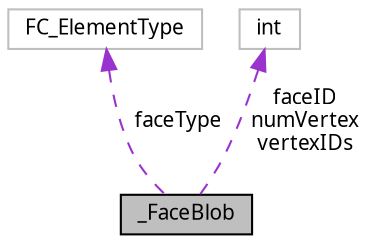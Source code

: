 digraph G
{
  edge [fontname="FreeSans.ttf",fontsize=10,labelfontname="FreeSans.ttf",labelfontsize=10];
  node [fontname="FreeSans.ttf",fontsize=10,shape=record];
  Node1 [label="_FaceBlob",height=0.2,width=0.4,color="black", fillcolor="grey75", style="filled" fontcolor="black"];
  Node2 -> Node1 [dir=back,color="darkorchid3",fontsize=10,style="dashed",label="faceType",fontname="FreeSans.ttf"];
  Node2 [label="FC_ElementType",height=0.2,width=0.4,color="grey75", fillcolor="white", style="filled"];
  Node3 -> Node1 [dir=back,color="darkorchid3",fontsize=10,style="dashed",label="faceID\nnumVertex\nvertexIDs",fontname="FreeSans.ttf"];
  Node3 [label="int",height=0.2,width=0.4,color="grey75", fillcolor="white", style="filled"];
}
